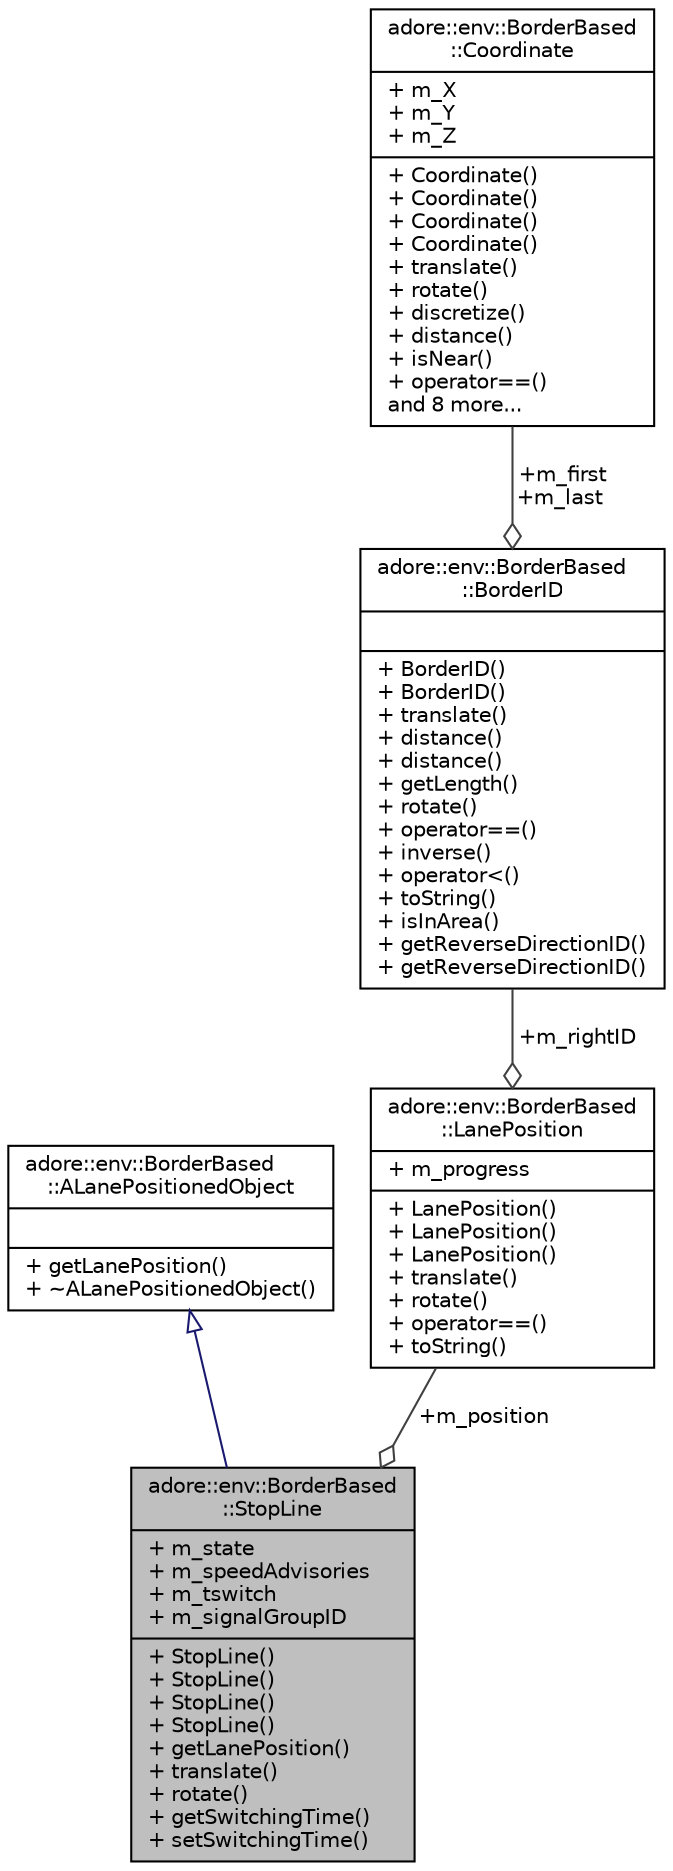 digraph "adore::env::BorderBased::StopLine"
{
 // LATEX_PDF_SIZE
  edge [fontname="Helvetica",fontsize="10",labelfontname="Helvetica",labelfontsize="10"];
  node [fontname="Helvetica",fontsize="10",shape=record];
  Node1 [label="{adore::env::BorderBased\l::StopLine\n|+ m_state\l+ m_speedAdvisories\l+ m_tswitch\l+ m_signalGroupID\l|+ StopLine()\l+ StopLine()\l+ StopLine()\l+ StopLine()\l+ getLanePosition()\l+ translate()\l+ rotate()\l+ getSwitchingTime()\l+ setSwitchingTime()\l}",height=0.2,width=0.4,color="black", fillcolor="grey75", style="filled", fontcolor="black",tooltip="This class provide information about stoplines."];
  Node2 -> Node1 [dir="back",color="midnightblue",fontsize="10",style="solid",arrowtail="onormal",fontname="Helvetica"];
  Node2 [label="{adore::env::BorderBased\l::ALanePositionedObject\n||+ getLanePosition()\l+ ~ALanePositionedObject()\l}",height=0.2,width=0.4,color="black", fillcolor="white", style="filled",URL="$classadore_1_1env_1_1BorderBased_1_1ALanePositionedObject.html",tooltip="Abstract class for Objects that are positioned by a connection to a certain lane."];
  Node3 -> Node1 [color="grey25",fontsize="10",style="solid",label=" +m_position" ,arrowhead="odiamond",fontname="Helvetica"];
  Node3 [label="{adore::env::BorderBased\l::LanePosition\n|+ m_progress\l|+ LanePosition()\l+ LanePosition()\l+ LanePosition()\l+ translate()\l+ rotate()\l+ operator==()\l+ toString()\l}",height=0.2,width=0.4,color="black", fillcolor="white", style="filled",URL="$structadore_1_1env_1_1BorderBased_1_1LanePosition.html",tooltip="This is a struct that contains a position defined by a BorderID and a progress on that border."];
  Node4 -> Node3 [color="grey25",fontsize="10",style="solid",label=" +m_rightID" ,arrowhead="odiamond",fontname="Helvetica"];
  Node4 [label="{adore::env::BorderBased\l::BorderID\n||+ BorderID()\l+ BorderID()\l+ translate()\l+ distance()\l+ distance()\l+ getLength()\l+ rotate()\l+ operator==()\l+ inverse()\l+ operator\<()\l+ toString()\l+ isInArea()\l+ getReverseDirectionID()\l+ getReverseDirectionID()\l}",height=0.2,width=0.4,color="black", fillcolor="white", style="filled",URL="$structadore_1_1env_1_1BorderBased_1_1BorderID.html",tooltip="This struct identifies a Border by the coordinates of the starting and the end point."];
  Node5 -> Node4 [color="grey25",fontsize="10",style="solid",label=" +m_first\n+m_last" ,arrowhead="odiamond",fontname="Helvetica"];
  Node5 [label="{adore::env::BorderBased\l::Coordinate\n|+ m_X\l+ m_Y\l+ m_Z\l|+ Coordinate()\l+ Coordinate()\l+ Coordinate()\l+ Coordinate()\l+ translate()\l+ rotate()\l+ discretize()\l+ distance()\l+ isNear()\l+ operator==()\land 8 more...\l}",height=0.2,width=0.4,color="black", fillcolor="white", style="filled",URL="$structadore_1_1env_1_1BorderBased_1_1Coordinate.html",tooltip="This struct represents 3-dimensional coordines."];
}
